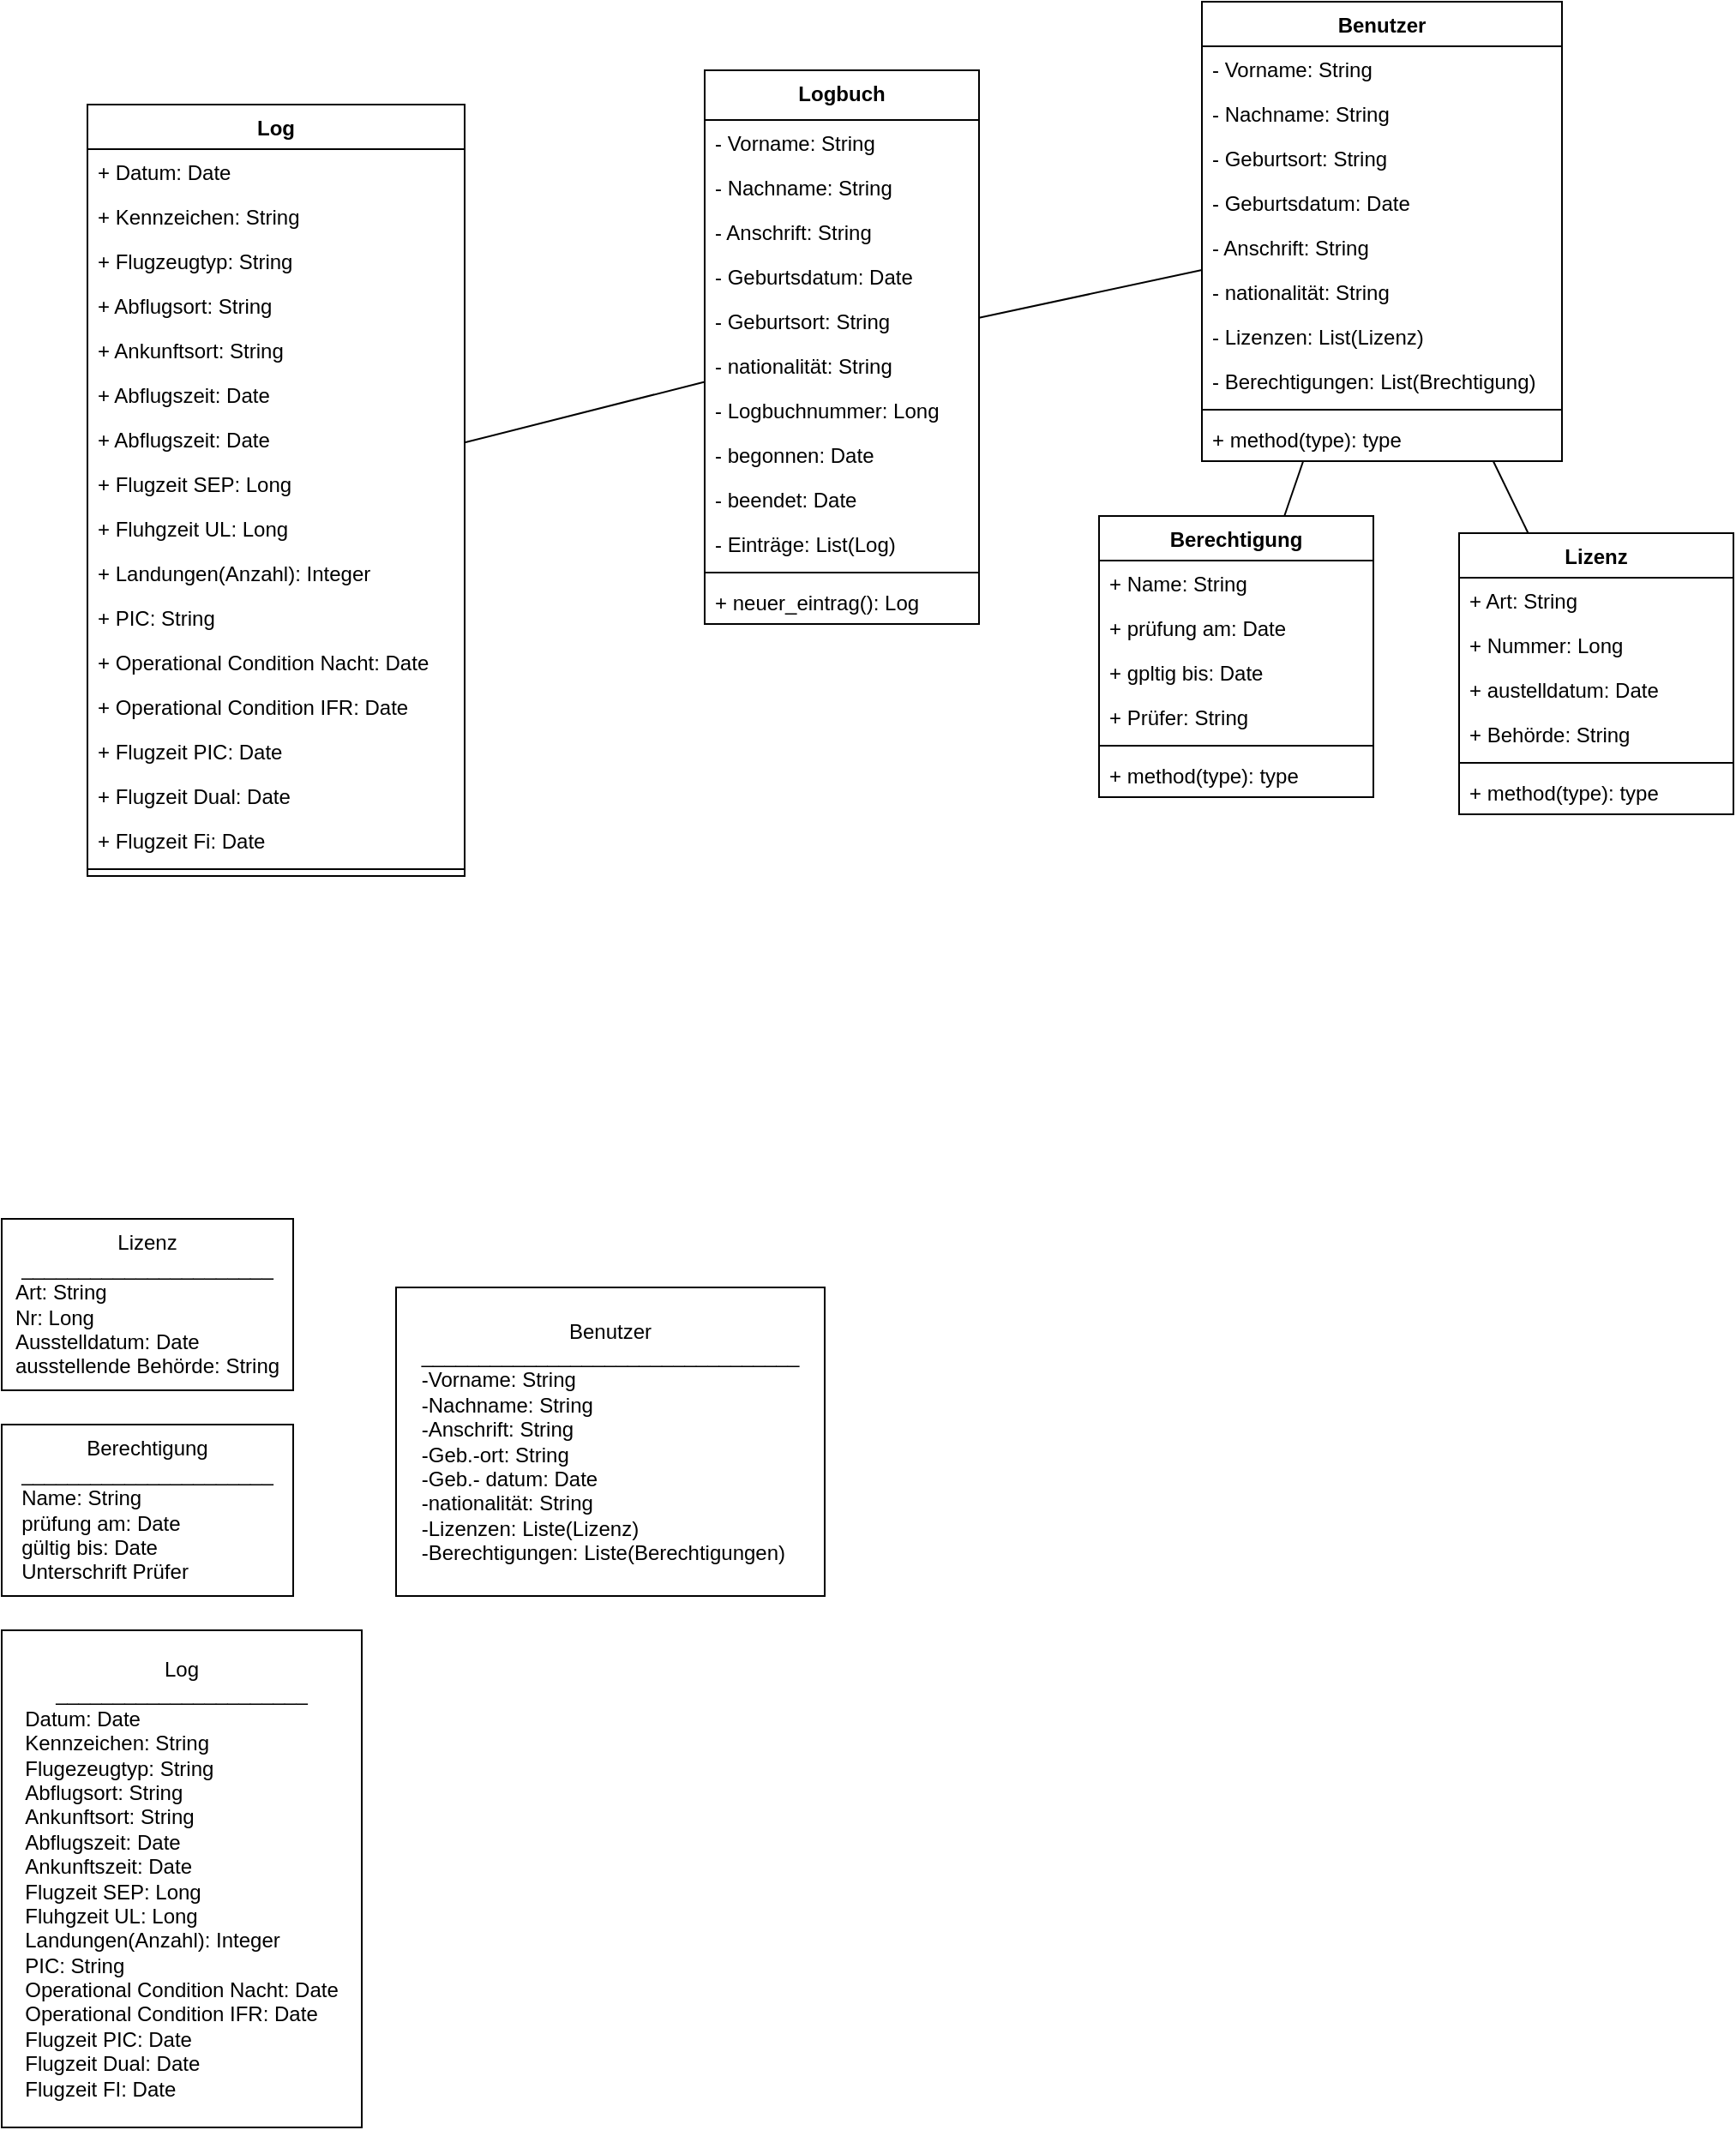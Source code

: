 <mxfile version="21.2.3" type="github">
  <diagram name="Seite-1" id="Hbt2rodtzYYCRQm3xp8-">
    <mxGraphModel dx="1096" dy="687" grid="1" gridSize="10" guides="1" tooltips="1" connect="1" arrows="1" fold="1" page="1" pageScale="1" pageWidth="827" pageHeight="1169" math="0" shadow="0">
      <root>
        <mxCell id="0" />
        <mxCell id="1" parent="0" />
        <mxCell id="A1a8XFo02_XYmCqBBSiT-2" value="&lt;div&gt;Log&lt;/div&gt;&lt;div&gt;______________________&lt;/div&gt;&lt;div align=&quot;left&quot;&gt;Datum: Date&lt;br&gt;Kennzeichen: String&lt;br&gt;Flugezeugtyp: String&lt;br&gt;Abflugsort: String&lt;br&gt;&lt;/div&gt;&lt;div align=&quot;left&quot;&gt;Ankunftsort: String&lt;br&gt;Abflugszeit: Date&lt;br&gt;Ankunftszeit: Date&lt;br&gt;&lt;/div&gt;&lt;div align=&quot;left&quot;&gt;Flugzeit SEP: Long&lt;br&gt;&lt;/div&gt;&lt;div align=&quot;left&quot;&gt;Fluhgzeit UL: Long&lt;br&gt;&lt;/div&gt;&lt;div align=&quot;left&quot;&gt;Landungen(Anzahl): Integer&lt;br&gt;&lt;/div&gt;&lt;div align=&quot;left&quot;&gt;PIC: String&lt;br&gt;&lt;/div&gt;&lt;div align=&quot;left&quot;&gt;Operational Condition Nacht: Date&lt;br&gt;&lt;/div&gt;&lt;div align=&quot;left&quot;&gt;Operational Condition IFR: Date&lt;br&gt;&lt;/div&gt;&lt;div align=&quot;left&quot;&gt;Flugzeit PIC: Date&lt;br&gt;&lt;/div&gt;&lt;div align=&quot;left&quot;&gt;Flugzeit Dual: Date&lt;br&gt;Flugzeit FI: Date&lt;br&gt;&lt;/div&gt;" style="whiteSpace=wrap;html=1;imageAspect=0;rounded=0;shadow=0;glass=0;" vertex="1" parent="1">
          <mxGeometry x="10" y="970" width="210" height="290" as="geometry" />
        </mxCell>
        <mxCell id="A1a8XFo02_XYmCqBBSiT-3" value="&lt;div&gt;Berechtigung&lt;/div&gt;&lt;div&gt;______________________&lt;/div&gt;&lt;div align=&quot;left&quot;&gt;Name: String&lt;br&gt;prüfung am: Date&lt;br&gt;gültig bis: Date&lt;/div&gt;&lt;div align=&quot;left&quot;&gt;Unterschrift Prüfer&lt;br&gt;&lt;/div&gt;" style="whiteSpace=wrap;html=1;imageAspect=0;rounded=0;shadow=0;glass=0;" vertex="1" parent="1">
          <mxGeometry x="10" y="850" width="170" height="100" as="geometry" />
        </mxCell>
        <mxCell id="A1a8XFo02_XYmCqBBSiT-4" value="&lt;div&gt;Lizenz&lt;/div&gt;&lt;div&gt;______________________&lt;/div&gt;&lt;div align=&quot;left&quot;&gt;Art: String&lt;br&gt;Nr: Long&lt;br&gt;Ausstelldatum: Date&lt;br&gt;ausstellende Behörde: String&lt;/div&gt;" style="whiteSpace=wrap;html=1;imageAspect=0;rounded=0;shadow=0;glass=0;" vertex="1" parent="1">
          <mxGeometry x="10" y="730" width="170" height="100" as="geometry" />
        </mxCell>
        <mxCell id="A1a8XFo02_XYmCqBBSiT-5" value="&lt;div&gt;Benutzer&lt;/div&gt;&lt;div align=&quot;left&quot;&gt;_________________________________&lt;/div&gt;&lt;div align=&quot;left&quot;&gt;-Vorname: String&lt;br&gt;&lt;/div&gt;&lt;div align=&quot;left&quot;&gt;-Nachname: String&lt;br&gt;&lt;/div&gt;&lt;div align=&quot;left&quot;&gt;-Anschrift: String&lt;/div&gt;&lt;div align=&quot;left&quot;&gt;-Geb.-ort: String&lt;br&gt;&lt;/div&gt;&lt;div align=&quot;left&quot;&gt;-Geb.- datum: Date&lt;/div&gt;&lt;div align=&quot;left&quot;&gt;-nationalität: String&lt;/div&gt;&lt;div align=&quot;left&quot;&gt;-Lizenzen: Liste(Lizenz)&lt;/div&gt;&lt;div align=&quot;left&quot;&gt;-Berechtigungen: Liste(Berechtigungen)&lt;br&gt;&lt;/div&gt;" style="whiteSpace=wrap;html=1;imageAspect=0;rounded=0;shadow=0;glass=0;" vertex="1" parent="1">
          <mxGeometry x="240" y="770" width="250" height="180" as="geometry" />
        </mxCell>
        <mxCell id="A1a8XFo02_XYmCqBBSiT-7" value="" style="endArrow=none;html=1;rounded=0;" edge="1" parent="1" source="A1a8XFo02_XYmCqBBSiT-58" target="A1a8XFo02_XYmCqBBSiT-72">
          <mxGeometry width="50" height="50" relative="1" as="geometry">
            <mxPoint x="410" y="530" as="sourcePoint" />
            <mxPoint x="460" y="480" as="targetPoint" />
          </mxGeometry>
        </mxCell>
        <mxCell id="A1a8XFo02_XYmCqBBSiT-8" value="" style="endArrow=none;html=1;rounded=0;" edge="1" parent="1" source="A1a8XFo02_XYmCqBBSiT-65" target="A1a8XFo02_XYmCqBBSiT-72">
          <mxGeometry width="50" height="50" relative="1" as="geometry">
            <mxPoint x="410" y="530" as="sourcePoint" />
            <mxPoint x="460" y="480" as="targetPoint" />
          </mxGeometry>
        </mxCell>
        <mxCell id="A1a8XFo02_XYmCqBBSiT-9" value="" style="endArrow=none;html=1;rounded=0;" edge="1" parent="1" source="A1a8XFo02_XYmCqBBSiT-19" target="A1a8XFo02_XYmCqBBSiT-72">
          <mxGeometry width="50" height="50" relative="1" as="geometry">
            <mxPoint x="250" y="213.103" as="sourcePoint" />
            <mxPoint x="380" y="190" as="targetPoint" />
          </mxGeometry>
        </mxCell>
        <mxCell id="A1a8XFo02_XYmCqBBSiT-10" value="" style="endArrow=none;html=1;rounded=0;" edge="1" parent="1" source="A1a8XFo02_XYmCqBBSiT-39" target="A1a8XFo02_XYmCqBBSiT-19">
          <mxGeometry width="50" height="50" relative="1" as="geometry">
            <mxPoint x="270" y="500" as="sourcePoint" />
            <mxPoint x="170.758" y="270" as="targetPoint" />
          </mxGeometry>
        </mxCell>
        <mxCell id="A1a8XFo02_XYmCqBBSiT-19" value="Logbuch" style="swimlane;fontStyle=1;align=center;verticalAlign=top;childLayout=stackLayout;horizontal=1;startSize=29;horizontalStack=0;resizeParent=1;resizeParentMax=0;resizeLast=0;collapsible=1;marginBottom=0;whiteSpace=wrap;html=1;" vertex="1" parent="1">
          <mxGeometry x="420" y="60" width="160" height="323" as="geometry">
            <mxRectangle x="340" y="31" width="90" height="30" as="alternateBounds" />
          </mxGeometry>
        </mxCell>
        <mxCell id="A1a8XFo02_XYmCqBBSiT-20" value="&lt;div&gt;- Vorname: String&lt;/div&gt;&lt;div&gt;&lt;br&gt;&lt;/div&gt;" style="text;strokeColor=none;fillColor=none;align=left;verticalAlign=top;spacingLeft=4;spacingRight=4;overflow=hidden;rotatable=0;points=[[0,0.5],[1,0.5]];portConstraint=eastwest;whiteSpace=wrap;html=1;" vertex="1" parent="A1a8XFo02_XYmCqBBSiT-19">
          <mxGeometry y="29" width="160" height="26" as="geometry" />
        </mxCell>
        <mxCell id="A1a8XFo02_XYmCqBBSiT-29" value="- Nachname: String" style="text;strokeColor=none;fillColor=none;align=left;verticalAlign=top;spacingLeft=4;spacingRight=4;overflow=hidden;rotatable=0;points=[[0,0.5],[1,0.5]];portConstraint=eastwest;whiteSpace=wrap;html=1;" vertex="1" parent="A1a8XFo02_XYmCqBBSiT-19">
          <mxGeometry y="55" width="160" height="26" as="geometry" />
        </mxCell>
        <mxCell id="A1a8XFo02_XYmCqBBSiT-28" value="- Anschrift: String" style="text;strokeColor=none;fillColor=none;align=left;verticalAlign=top;spacingLeft=4;spacingRight=4;overflow=hidden;rotatable=0;points=[[0,0.5],[1,0.5]];portConstraint=eastwest;whiteSpace=wrap;html=1;" vertex="1" parent="A1a8XFo02_XYmCqBBSiT-19">
          <mxGeometry y="81" width="160" height="26" as="geometry" />
        </mxCell>
        <mxCell id="A1a8XFo02_XYmCqBBSiT-37" value="- Geburtsdatum: Date" style="text;strokeColor=none;fillColor=none;align=left;verticalAlign=top;spacingLeft=4;spacingRight=4;overflow=hidden;rotatable=0;points=[[0,0.5],[1,0.5]];portConstraint=eastwest;whiteSpace=wrap;html=1;" vertex="1" parent="A1a8XFo02_XYmCqBBSiT-19">
          <mxGeometry y="107" width="160" height="26" as="geometry" />
        </mxCell>
        <mxCell id="A1a8XFo02_XYmCqBBSiT-38" value="- Geburtsort: String" style="text;strokeColor=none;fillColor=none;align=left;verticalAlign=top;spacingLeft=4;spacingRight=4;overflow=hidden;rotatable=0;points=[[0,0.5],[1,0.5]];portConstraint=eastwest;whiteSpace=wrap;html=1;" vertex="1" parent="A1a8XFo02_XYmCqBBSiT-19">
          <mxGeometry y="133" width="160" height="26" as="geometry" />
        </mxCell>
        <mxCell id="A1a8XFo02_XYmCqBBSiT-33" value="- nationalität: String" style="text;strokeColor=none;fillColor=none;align=left;verticalAlign=top;spacingLeft=4;spacingRight=4;overflow=hidden;rotatable=0;points=[[0,0.5],[1,0.5]];portConstraint=eastwest;whiteSpace=wrap;html=1;" vertex="1" parent="A1a8XFo02_XYmCqBBSiT-19">
          <mxGeometry y="159" width="160" height="26" as="geometry" />
        </mxCell>
        <mxCell id="A1a8XFo02_XYmCqBBSiT-32" value="- Logbuchnummer: Long" style="text;strokeColor=none;fillColor=none;align=left;verticalAlign=top;spacingLeft=4;spacingRight=4;overflow=hidden;rotatable=0;points=[[0,0.5],[1,0.5]];portConstraint=eastwest;whiteSpace=wrap;html=1;" vertex="1" parent="A1a8XFo02_XYmCqBBSiT-19">
          <mxGeometry y="185" width="160" height="26" as="geometry" />
        </mxCell>
        <mxCell id="A1a8XFo02_XYmCqBBSiT-30" value="- begonnen: Date" style="text;strokeColor=none;fillColor=none;align=left;verticalAlign=top;spacingLeft=4;spacingRight=4;overflow=hidden;rotatable=0;points=[[0,0.5],[1,0.5]];portConstraint=eastwest;whiteSpace=wrap;html=1;" vertex="1" parent="A1a8XFo02_XYmCqBBSiT-19">
          <mxGeometry y="211" width="160" height="26" as="geometry" />
        </mxCell>
        <mxCell id="A1a8XFo02_XYmCqBBSiT-31" value="- beendet: Date" style="text;strokeColor=none;fillColor=none;align=left;verticalAlign=top;spacingLeft=4;spacingRight=4;overflow=hidden;rotatable=0;points=[[0,0.5],[1,0.5]];portConstraint=eastwest;whiteSpace=wrap;html=1;" vertex="1" parent="A1a8XFo02_XYmCqBBSiT-19">
          <mxGeometry y="237" width="160" height="26" as="geometry" />
        </mxCell>
        <mxCell id="A1a8XFo02_XYmCqBBSiT-36" value="- Einträge: List(Log)" style="text;strokeColor=none;fillColor=none;align=left;verticalAlign=top;spacingLeft=4;spacingRight=4;overflow=hidden;rotatable=0;points=[[0,0.5],[1,0.5]];portConstraint=eastwest;whiteSpace=wrap;html=1;" vertex="1" parent="A1a8XFo02_XYmCqBBSiT-19">
          <mxGeometry y="263" width="160" height="26" as="geometry" />
        </mxCell>
        <mxCell id="A1a8XFo02_XYmCqBBSiT-21" value="" style="line;strokeWidth=1;fillColor=none;align=left;verticalAlign=middle;spacingTop=-1;spacingLeft=3;spacingRight=3;rotatable=0;labelPosition=right;points=[];portConstraint=eastwest;strokeColor=inherit;" vertex="1" parent="A1a8XFo02_XYmCqBBSiT-19">
          <mxGeometry y="289" width="160" height="8" as="geometry" />
        </mxCell>
        <mxCell id="A1a8XFo02_XYmCqBBSiT-22" value="+ neuer_eintrag(): Log" style="text;strokeColor=none;fillColor=none;align=left;verticalAlign=top;spacingLeft=4;spacingRight=4;overflow=hidden;rotatable=0;points=[[0,0.5],[1,0.5]];portConstraint=eastwest;whiteSpace=wrap;html=1;" vertex="1" parent="A1a8XFo02_XYmCqBBSiT-19">
          <mxGeometry y="297" width="160" height="26" as="geometry" />
        </mxCell>
        <mxCell id="A1a8XFo02_XYmCqBBSiT-39" value="Log" style="swimlane;fontStyle=1;align=center;verticalAlign=top;childLayout=stackLayout;horizontal=1;startSize=26;horizontalStack=0;resizeParent=1;resizeParentMax=0;resizeLast=0;collapsible=1;marginBottom=0;whiteSpace=wrap;html=1;" vertex="1" parent="1">
          <mxGeometry x="60" y="80" width="220" height="450" as="geometry" />
        </mxCell>
        <mxCell id="A1a8XFo02_XYmCqBBSiT-40" value="+ Datum: Date" style="text;strokeColor=none;fillColor=none;align=left;verticalAlign=top;spacingLeft=4;spacingRight=4;overflow=hidden;rotatable=0;points=[[0,0.5],[1,0.5]];portConstraint=eastwest;whiteSpace=wrap;html=1;" vertex="1" parent="A1a8XFo02_XYmCqBBSiT-39">
          <mxGeometry y="26" width="220" height="26" as="geometry" />
        </mxCell>
        <mxCell id="A1a8XFo02_XYmCqBBSiT-43" value="+ Kennzeichen: String" style="text;strokeColor=none;fillColor=none;align=left;verticalAlign=top;spacingLeft=4;spacingRight=4;overflow=hidden;rotatable=0;points=[[0,0.5],[1,0.5]];portConstraint=eastwest;whiteSpace=wrap;html=1;" vertex="1" parent="A1a8XFo02_XYmCqBBSiT-39">
          <mxGeometry y="52" width="220" height="26" as="geometry" />
        </mxCell>
        <mxCell id="A1a8XFo02_XYmCqBBSiT-46" value="+ Flugzeugtyp: String" style="text;strokeColor=none;fillColor=none;align=left;verticalAlign=top;spacingLeft=4;spacingRight=4;overflow=hidden;rotatable=0;points=[[0,0.5],[1,0.5]];portConstraint=eastwest;whiteSpace=wrap;html=1;" vertex="1" parent="A1a8XFo02_XYmCqBBSiT-39">
          <mxGeometry y="78" width="220" height="26" as="geometry" />
        </mxCell>
        <mxCell id="A1a8XFo02_XYmCqBBSiT-47" value="+ Abflugsort: String" style="text;strokeColor=none;fillColor=none;align=left;verticalAlign=top;spacingLeft=4;spacingRight=4;overflow=hidden;rotatable=0;points=[[0,0.5],[1,0.5]];portConstraint=eastwest;whiteSpace=wrap;html=1;" vertex="1" parent="A1a8XFo02_XYmCqBBSiT-39">
          <mxGeometry y="104" width="220" height="26" as="geometry" />
        </mxCell>
        <mxCell id="A1a8XFo02_XYmCqBBSiT-49" value="+ Ankunftsort: String" style="text;strokeColor=none;fillColor=none;align=left;verticalAlign=top;spacingLeft=4;spacingRight=4;overflow=hidden;rotatable=0;points=[[0,0.5],[1,0.5]];portConstraint=eastwest;whiteSpace=wrap;html=1;" vertex="1" parent="A1a8XFo02_XYmCqBBSiT-39">
          <mxGeometry y="130" width="220" height="26" as="geometry" />
        </mxCell>
        <mxCell id="A1a8XFo02_XYmCqBBSiT-50" value="+ Abflugszeit: Date" style="text;strokeColor=none;fillColor=none;align=left;verticalAlign=top;spacingLeft=4;spacingRight=4;overflow=hidden;rotatable=0;points=[[0,0.5],[1,0.5]];portConstraint=eastwest;whiteSpace=wrap;html=1;" vertex="1" parent="A1a8XFo02_XYmCqBBSiT-39">
          <mxGeometry y="156" width="220" height="26" as="geometry" />
        </mxCell>
        <mxCell id="A1a8XFo02_XYmCqBBSiT-51" value="+ Abflugszeit: Date" style="text;strokeColor=none;fillColor=none;align=left;verticalAlign=top;spacingLeft=4;spacingRight=4;overflow=hidden;rotatable=0;points=[[0,0.5],[1,0.5]];portConstraint=eastwest;whiteSpace=wrap;html=1;" vertex="1" parent="A1a8XFo02_XYmCqBBSiT-39">
          <mxGeometry y="182" width="220" height="26" as="geometry" />
        </mxCell>
        <mxCell id="A1a8XFo02_XYmCqBBSiT-52" value="+ Flugzeit SEP: Long" style="text;strokeColor=none;fillColor=none;align=left;verticalAlign=top;spacingLeft=4;spacingRight=4;overflow=hidden;rotatable=0;points=[[0,0.5],[1,0.5]];portConstraint=eastwest;whiteSpace=wrap;html=1;" vertex="1" parent="A1a8XFo02_XYmCqBBSiT-39">
          <mxGeometry y="208" width="220" height="26" as="geometry" />
        </mxCell>
        <mxCell id="A1a8XFo02_XYmCqBBSiT-56" value="+ Fluhgzeit UL: Long" style="text;strokeColor=none;fillColor=none;align=left;verticalAlign=top;spacingLeft=4;spacingRight=4;overflow=hidden;rotatable=0;points=[[0,0.5],[1,0.5]];portConstraint=eastwest;whiteSpace=wrap;html=1;" vertex="1" parent="A1a8XFo02_XYmCqBBSiT-39">
          <mxGeometry y="234" width="220" height="26" as="geometry" />
        </mxCell>
        <mxCell id="A1a8XFo02_XYmCqBBSiT-55" value="+ Landungen(Anzahl): Integer" style="text;strokeColor=none;fillColor=none;align=left;verticalAlign=top;spacingLeft=4;spacingRight=4;overflow=hidden;rotatable=0;points=[[0,0.5],[1,0.5]];portConstraint=eastwest;whiteSpace=wrap;html=1;" vertex="1" parent="A1a8XFo02_XYmCqBBSiT-39">
          <mxGeometry y="260" width="220" height="26" as="geometry" />
        </mxCell>
        <mxCell id="A1a8XFo02_XYmCqBBSiT-54" value="+ PIC: String" style="text;strokeColor=none;fillColor=none;align=left;verticalAlign=top;spacingLeft=4;spacingRight=4;overflow=hidden;rotatable=0;points=[[0,0.5],[1,0.5]];portConstraint=eastwest;whiteSpace=wrap;html=1;" vertex="1" parent="A1a8XFo02_XYmCqBBSiT-39">
          <mxGeometry y="286" width="220" height="26" as="geometry" />
        </mxCell>
        <mxCell id="A1a8XFo02_XYmCqBBSiT-53" value="+ Operational Condition Nacht: Date" style="text;strokeColor=none;fillColor=none;align=left;verticalAlign=top;spacingLeft=4;spacingRight=4;overflow=hidden;rotatable=0;points=[[0,0.5],[1,0.5]];portConstraint=eastwest;whiteSpace=wrap;html=1;" vertex="1" parent="A1a8XFo02_XYmCqBBSiT-39">
          <mxGeometry y="312" width="220" height="26" as="geometry" />
        </mxCell>
        <mxCell id="A1a8XFo02_XYmCqBBSiT-48" value="+ Operational Condition IFR: Date" style="text;strokeColor=none;fillColor=none;align=left;verticalAlign=top;spacingLeft=4;spacingRight=4;overflow=hidden;rotatable=0;points=[[0,0.5],[1,0.5]];portConstraint=eastwest;whiteSpace=wrap;html=1;" vertex="1" parent="A1a8XFo02_XYmCqBBSiT-39">
          <mxGeometry y="338" width="220" height="26" as="geometry" />
        </mxCell>
        <mxCell id="A1a8XFo02_XYmCqBBSiT-44" value="+ Flugzeit PIC: Date" style="text;strokeColor=none;fillColor=none;align=left;verticalAlign=top;spacingLeft=4;spacingRight=4;overflow=hidden;rotatable=0;points=[[0,0.5],[1,0.5]];portConstraint=eastwest;whiteSpace=wrap;html=1;" vertex="1" parent="A1a8XFo02_XYmCqBBSiT-39">
          <mxGeometry y="364" width="220" height="26" as="geometry" />
        </mxCell>
        <mxCell id="A1a8XFo02_XYmCqBBSiT-57" value="+ Flugzeit Dual: Date" style="text;strokeColor=none;fillColor=none;align=left;verticalAlign=top;spacingLeft=4;spacingRight=4;overflow=hidden;rotatable=0;points=[[0,0.5],[1,0.5]];portConstraint=eastwest;whiteSpace=wrap;html=1;" vertex="1" parent="A1a8XFo02_XYmCqBBSiT-39">
          <mxGeometry y="390" width="220" height="26" as="geometry" />
        </mxCell>
        <mxCell id="A1a8XFo02_XYmCqBBSiT-45" value="+ Flugzeit Fi: Date" style="text;strokeColor=none;fillColor=none;align=left;verticalAlign=top;spacingLeft=4;spacingRight=4;overflow=hidden;rotatable=0;points=[[0,0.5],[1,0.5]];portConstraint=eastwest;whiteSpace=wrap;html=1;" vertex="1" parent="A1a8XFo02_XYmCqBBSiT-39">
          <mxGeometry y="416" width="220" height="26" as="geometry" />
        </mxCell>
        <mxCell id="A1a8XFo02_XYmCqBBSiT-41" value="" style="line;strokeWidth=1;fillColor=none;align=left;verticalAlign=middle;spacingTop=-1;spacingLeft=3;spacingRight=3;rotatable=0;labelPosition=right;points=[];portConstraint=eastwest;strokeColor=inherit;" vertex="1" parent="A1a8XFo02_XYmCqBBSiT-39">
          <mxGeometry y="442" width="220" height="8" as="geometry" />
        </mxCell>
        <mxCell id="A1a8XFo02_XYmCqBBSiT-58" value="Berechtigung" style="swimlane;fontStyle=1;align=center;verticalAlign=top;childLayout=stackLayout;horizontal=1;startSize=26;horizontalStack=0;resizeParent=1;resizeParentMax=0;resizeLast=0;collapsible=1;marginBottom=0;whiteSpace=wrap;html=1;" vertex="1" parent="1">
          <mxGeometry x="650" y="320" width="160" height="164" as="geometry" />
        </mxCell>
        <mxCell id="A1a8XFo02_XYmCqBBSiT-59" value="+ Name: String" style="text;strokeColor=none;fillColor=none;align=left;verticalAlign=top;spacingLeft=4;spacingRight=4;overflow=hidden;rotatable=0;points=[[0,0.5],[1,0.5]];portConstraint=eastwest;whiteSpace=wrap;html=1;" vertex="1" parent="A1a8XFo02_XYmCqBBSiT-58">
          <mxGeometry y="26" width="160" height="26" as="geometry" />
        </mxCell>
        <mxCell id="A1a8XFo02_XYmCqBBSiT-63" value="+ prüfung am: Date" style="text;strokeColor=none;fillColor=none;align=left;verticalAlign=top;spacingLeft=4;spacingRight=4;overflow=hidden;rotatable=0;points=[[0,0.5],[1,0.5]];portConstraint=eastwest;whiteSpace=wrap;html=1;" vertex="1" parent="A1a8XFo02_XYmCqBBSiT-58">
          <mxGeometry y="52" width="160" height="26" as="geometry" />
        </mxCell>
        <mxCell id="A1a8XFo02_XYmCqBBSiT-64" value="+ gpltig bis: Date" style="text;strokeColor=none;fillColor=none;align=left;verticalAlign=top;spacingLeft=4;spacingRight=4;overflow=hidden;rotatable=0;points=[[0,0.5],[1,0.5]];portConstraint=eastwest;whiteSpace=wrap;html=1;" vertex="1" parent="A1a8XFo02_XYmCqBBSiT-58">
          <mxGeometry y="78" width="160" height="26" as="geometry" />
        </mxCell>
        <mxCell id="A1a8XFo02_XYmCqBBSiT-62" value="+ Prüfer: String" style="text;strokeColor=none;fillColor=none;align=left;verticalAlign=top;spacingLeft=4;spacingRight=4;overflow=hidden;rotatable=0;points=[[0,0.5],[1,0.5]];portConstraint=eastwest;whiteSpace=wrap;html=1;" vertex="1" parent="A1a8XFo02_XYmCqBBSiT-58">
          <mxGeometry y="104" width="160" height="26" as="geometry" />
        </mxCell>
        <mxCell id="A1a8XFo02_XYmCqBBSiT-60" value="" style="line;strokeWidth=1;fillColor=none;align=left;verticalAlign=middle;spacingTop=-1;spacingLeft=3;spacingRight=3;rotatable=0;labelPosition=right;points=[];portConstraint=eastwest;strokeColor=inherit;" vertex="1" parent="A1a8XFo02_XYmCqBBSiT-58">
          <mxGeometry y="130" width="160" height="8" as="geometry" />
        </mxCell>
        <mxCell id="A1a8XFo02_XYmCqBBSiT-61" value="+ method(type): type" style="text;strokeColor=none;fillColor=none;align=left;verticalAlign=top;spacingLeft=4;spacingRight=4;overflow=hidden;rotatable=0;points=[[0,0.5],[1,0.5]];portConstraint=eastwest;whiteSpace=wrap;html=1;" vertex="1" parent="A1a8XFo02_XYmCqBBSiT-58">
          <mxGeometry y="138" width="160" height="26" as="geometry" />
        </mxCell>
        <mxCell id="A1a8XFo02_XYmCqBBSiT-65" value="Lizenz" style="swimlane;fontStyle=1;align=center;verticalAlign=top;childLayout=stackLayout;horizontal=1;startSize=26;horizontalStack=0;resizeParent=1;resizeParentMax=0;resizeLast=0;collapsible=1;marginBottom=0;whiteSpace=wrap;html=1;" vertex="1" parent="1">
          <mxGeometry x="860" y="330" width="160" height="164" as="geometry" />
        </mxCell>
        <mxCell id="A1a8XFo02_XYmCqBBSiT-66" value="+ Art: String" style="text;strokeColor=none;fillColor=none;align=left;verticalAlign=top;spacingLeft=4;spacingRight=4;overflow=hidden;rotatable=0;points=[[0,0.5],[1,0.5]];portConstraint=eastwest;whiteSpace=wrap;html=1;" vertex="1" parent="A1a8XFo02_XYmCqBBSiT-65">
          <mxGeometry y="26" width="160" height="26" as="geometry" />
        </mxCell>
        <mxCell id="A1a8XFo02_XYmCqBBSiT-67" value="+ Nummer: Long" style="text;strokeColor=none;fillColor=none;align=left;verticalAlign=top;spacingLeft=4;spacingRight=4;overflow=hidden;rotatable=0;points=[[0,0.5],[1,0.5]];portConstraint=eastwest;whiteSpace=wrap;html=1;" vertex="1" parent="A1a8XFo02_XYmCqBBSiT-65">
          <mxGeometry y="52" width="160" height="26" as="geometry" />
        </mxCell>
        <mxCell id="A1a8XFo02_XYmCqBBSiT-68" value="+ austelldatum: Date" style="text;strokeColor=none;fillColor=none;align=left;verticalAlign=top;spacingLeft=4;spacingRight=4;overflow=hidden;rotatable=0;points=[[0,0.5],[1,0.5]];portConstraint=eastwest;whiteSpace=wrap;html=1;" vertex="1" parent="A1a8XFo02_XYmCqBBSiT-65">
          <mxGeometry y="78" width="160" height="26" as="geometry" />
        </mxCell>
        <mxCell id="A1a8XFo02_XYmCqBBSiT-69" value="+ Behörde: String" style="text;strokeColor=none;fillColor=none;align=left;verticalAlign=top;spacingLeft=4;spacingRight=4;overflow=hidden;rotatable=0;points=[[0,0.5],[1,0.5]];portConstraint=eastwest;whiteSpace=wrap;html=1;" vertex="1" parent="A1a8XFo02_XYmCqBBSiT-65">
          <mxGeometry y="104" width="160" height="26" as="geometry" />
        </mxCell>
        <mxCell id="A1a8XFo02_XYmCqBBSiT-70" value="" style="line;strokeWidth=1;fillColor=none;align=left;verticalAlign=middle;spacingTop=-1;spacingLeft=3;spacingRight=3;rotatable=0;labelPosition=right;points=[];portConstraint=eastwest;strokeColor=inherit;" vertex="1" parent="A1a8XFo02_XYmCqBBSiT-65">
          <mxGeometry y="130" width="160" height="8" as="geometry" />
        </mxCell>
        <mxCell id="A1a8XFo02_XYmCqBBSiT-71" value="+ method(type): type" style="text;strokeColor=none;fillColor=none;align=left;verticalAlign=top;spacingLeft=4;spacingRight=4;overflow=hidden;rotatable=0;points=[[0,0.5],[1,0.5]];portConstraint=eastwest;whiteSpace=wrap;html=1;" vertex="1" parent="A1a8XFo02_XYmCqBBSiT-65">
          <mxGeometry y="138" width="160" height="26" as="geometry" />
        </mxCell>
        <mxCell id="A1a8XFo02_XYmCqBBSiT-72" value="Benutzer" style="swimlane;fontStyle=1;align=center;verticalAlign=top;childLayout=stackLayout;horizontal=1;startSize=26;horizontalStack=0;resizeParent=1;resizeParentMax=0;resizeLast=0;collapsible=1;marginBottom=0;whiteSpace=wrap;html=1;" vertex="1" parent="1">
          <mxGeometry x="710" y="20" width="210" height="268" as="geometry" />
        </mxCell>
        <mxCell id="A1a8XFo02_XYmCqBBSiT-83" value="&lt;div&gt;- Vorname: String&lt;/div&gt;&lt;div&gt;&lt;br&gt;&lt;/div&gt;" style="text;strokeColor=none;fillColor=none;align=left;verticalAlign=top;spacingLeft=4;spacingRight=4;overflow=hidden;rotatable=0;points=[[0,0.5],[1,0.5]];portConstraint=eastwest;whiteSpace=wrap;html=1;" vertex="1" parent="A1a8XFo02_XYmCqBBSiT-72">
          <mxGeometry y="26" width="210" height="26" as="geometry" />
        </mxCell>
        <mxCell id="A1a8XFo02_XYmCqBBSiT-84" value="- Nachname: String" style="text;strokeColor=none;fillColor=none;align=left;verticalAlign=top;spacingLeft=4;spacingRight=4;overflow=hidden;rotatable=0;points=[[0,0.5],[1,0.5]];portConstraint=eastwest;whiteSpace=wrap;html=1;" vertex="1" parent="A1a8XFo02_XYmCqBBSiT-72">
          <mxGeometry y="52" width="210" height="26" as="geometry" />
        </mxCell>
        <mxCell id="A1a8XFo02_XYmCqBBSiT-87" value="- Geburtsort: String" style="text;strokeColor=none;fillColor=none;align=left;verticalAlign=top;spacingLeft=4;spacingRight=4;overflow=hidden;rotatable=0;points=[[0,0.5],[1,0.5]];portConstraint=eastwest;whiteSpace=wrap;html=1;" vertex="1" parent="A1a8XFo02_XYmCqBBSiT-72">
          <mxGeometry y="78" width="210" height="26" as="geometry" />
        </mxCell>
        <mxCell id="A1a8XFo02_XYmCqBBSiT-86" value="- Geburtsdatum: Date" style="text;strokeColor=none;fillColor=none;align=left;verticalAlign=top;spacingLeft=4;spacingRight=4;overflow=hidden;rotatable=0;points=[[0,0.5],[1,0.5]];portConstraint=eastwest;whiteSpace=wrap;html=1;" vertex="1" parent="A1a8XFo02_XYmCqBBSiT-72">
          <mxGeometry y="104" width="210" height="26" as="geometry" />
        </mxCell>
        <mxCell id="A1a8XFo02_XYmCqBBSiT-85" value="- Anschrift: String" style="text;strokeColor=none;fillColor=none;align=left;verticalAlign=top;spacingLeft=4;spacingRight=4;overflow=hidden;rotatable=0;points=[[0,0.5],[1,0.5]];portConstraint=eastwest;whiteSpace=wrap;html=1;" vertex="1" parent="A1a8XFo02_XYmCqBBSiT-72">
          <mxGeometry y="130" width="210" height="26" as="geometry" />
        </mxCell>
        <mxCell id="A1a8XFo02_XYmCqBBSiT-88" value="- nationalität: String" style="text;strokeColor=none;fillColor=none;align=left;verticalAlign=top;spacingLeft=4;spacingRight=4;overflow=hidden;rotatable=0;points=[[0,0.5],[1,0.5]];portConstraint=eastwest;whiteSpace=wrap;html=1;" vertex="1" parent="A1a8XFo02_XYmCqBBSiT-72">
          <mxGeometry y="156" width="210" height="26" as="geometry" />
        </mxCell>
        <mxCell id="A1a8XFo02_XYmCqBBSiT-77" value="- Lizenzen: List(Lizenz)" style="text;strokeColor=none;fillColor=none;align=left;verticalAlign=top;spacingLeft=4;spacingRight=4;overflow=hidden;rotatable=0;points=[[0,0.5],[1,0.5]];portConstraint=eastwest;whiteSpace=wrap;html=1;" vertex="1" parent="A1a8XFo02_XYmCqBBSiT-72">
          <mxGeometry y="182" width="210" height="26" as="geometry" />
        </mxCell>
        <mxCell id="A1a8XFo02_XYmCqBBSiT-78" value="- Berechtigungen: List(Brechtigung)" style="text;strokeColor=none;fillColor=none;align=left;verticalAlign=top;spacingLeft=4;spacingRight=4;overflow=hidden;rotatable=0;points=[[0,0.5],[1,0.5]];portConstraint=eastwest;whiteSpace=wrap;html=1;" vertex="1" parent="A1a8XFo02_XYmCqBBSiT-72">
          <mxGeometry y="208" width="210" height="26" as="geometry" />
        </mxCell>
        <mxCell id="A1a8XFo02_XYmCqBBSiT-74" value="" style="line;strokeWidth=1;fillColor=none;align=left;verticalAlign=middle;spacingTop=-1;spacingLeft=3;spacingRight=3;rotatable=0;labelPosition=right;points=[];portConstraint=eastwest;strokeColor=inherit;" vertex="1" parent="A1a8XFo02_XYmCqBBSiT-72">
          <mxGeometry y="234" width="210" height="8" as="geometry" />
        </mxCell>
        <mxCell id="A1a8XFo02_XYmCqBBSiT-75" value="+ method(type): type" style="text;strokeColor=none;fillColor=none;align=left;verticalAlign=top;spacingLeft=4;spacingRight=4;overflow=hidden;rotatable=0;points=[[0,0.5],[1,0.5]];portConstraint=eastwest;whiteSpace=wrap;html=1;" vertex="1" parent="A1a8XFo02_XYmCqBBSiT-72">
          <mxGeometry y="242" width="210" height="26" as="geometry" />
        </mxCell>
      </root>
    </mxGraphModel>
  </diagram>
</mxfile>
